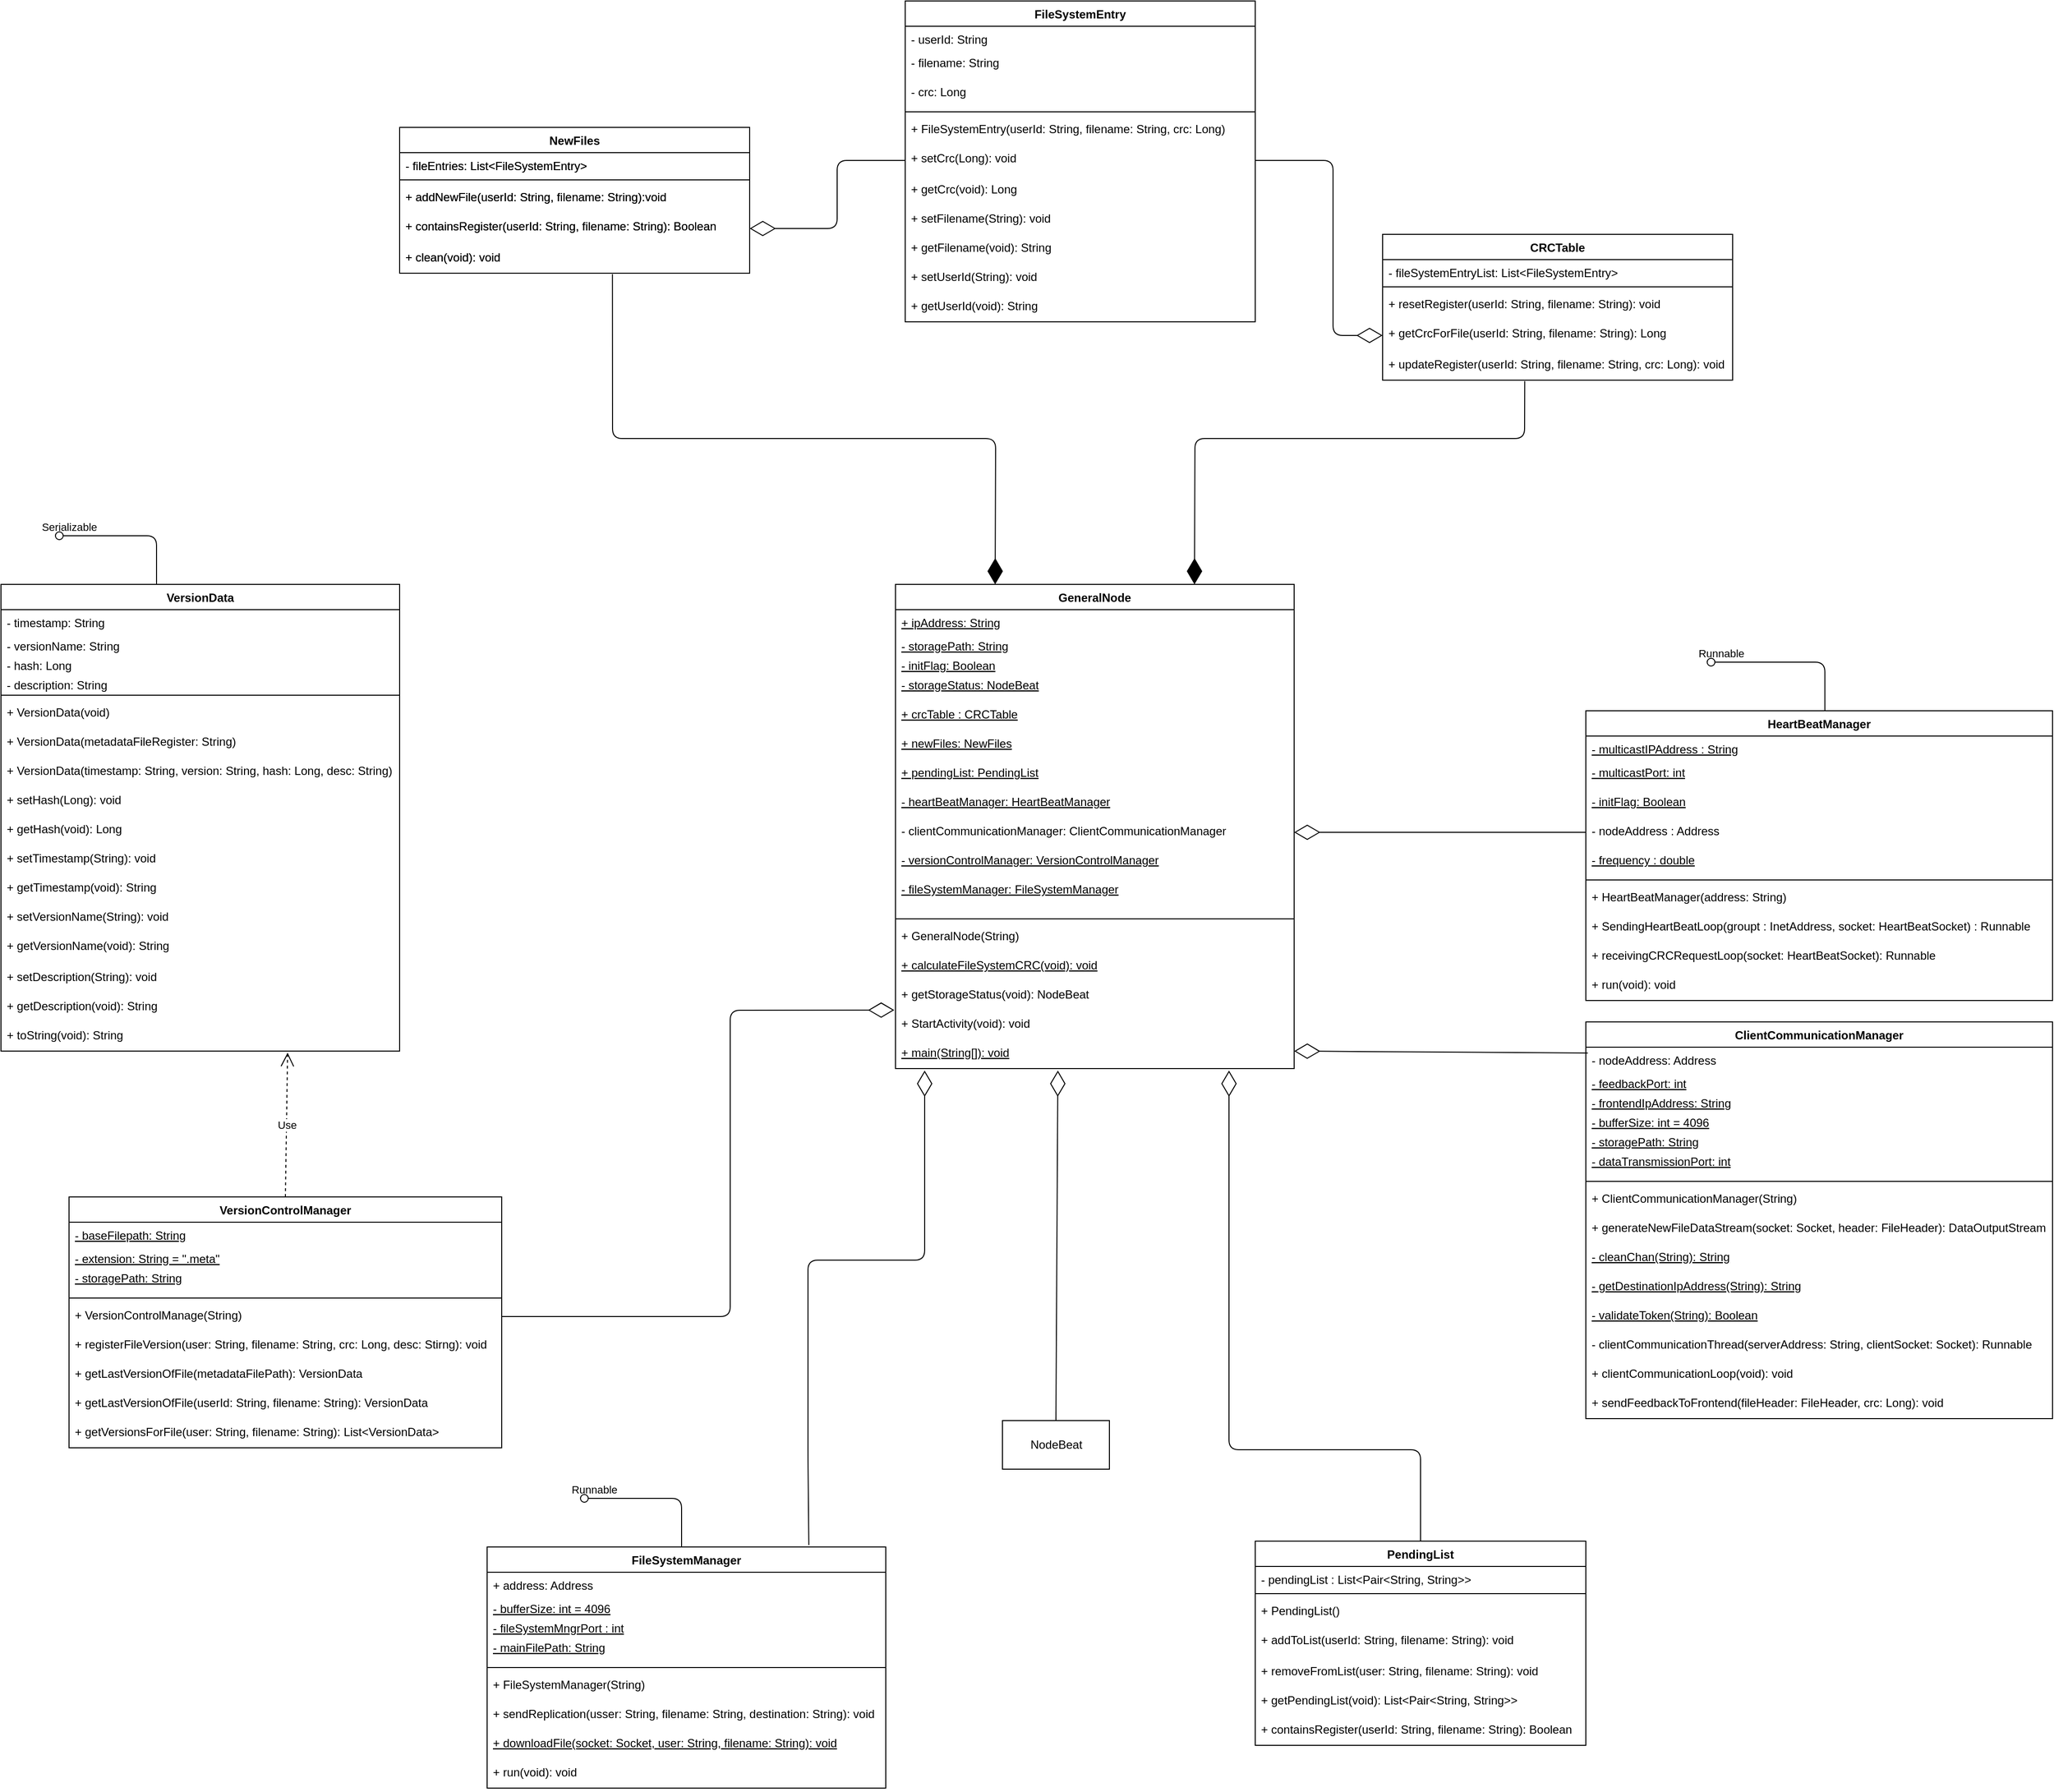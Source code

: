 <mxfile version="14.6.13" type="device"><diagram id="C5RBs43oDa-KdzZeNtuy" name="Page-1"><mxGraphModel dx="4063" dy="2377" grid="1" gridSize="10" guides="1" tooltips="1" connect="1" arrows="1" fold="1" page="1" pageScale="1" pageWidth="827" pageHeight="1169" math="0" shadow="0"><root><mxCell id="WIyWlLk6GJQsqaUBKTNV-0"/><mxCell id="WIyWlLk6GJQsqaUBKTNV-1" parent="WIyWlLk6GJQsqaUBKTNV-0"/><mxCell id="LAdZjZObFxrwDexfej0z-615" value="FileSystemEntry" style="swimlane;fontStyle=1;align=center;verticalAlign=top;childLayout=stackLayout;horizontal=1;startSize=26;horizontalStack=0;resizeParent=1;resizeParentMax=0;resizeLast=0;collapsible=1;marginBottom=0;" parent="WIyWlLk6GJQsqaUBKTNV-1" vertex="1"><mxGeometry x="1020" y="30" width="360" height="330" as="geometry"><mxRectangle x="100" y="140" width="140" height="26" as="alternateBounds"/></mxGeometry></mxCell><mxCell id="LAdZjZObFxrwDexfej0z-616" value="- userId: String" style="text;strokeColor=none;fillColor=none;align=left;verticalAlign=top;spacingLeft=4;spacingRight=4;overflow=hidden;rotatable=0;points=[[0,0.5],[1,0.5]];portConstraint=eastwest;fontStyle=0" parent="LAdZjZObFxrwDexfej0z-615" vertex="1"><mxGeometry y="26" width="360" height="24" as="geometry"/></mxCell><mxCell id="LAdZjZObFxrwDexfej0z-667" value="- filename: String" style="text;strokeColor=none;fillColor=none;align=left;verticalAlign=top;spacingLeft=4;spacingRight=4;overflow=hidden;rotatable=0;points=[[0,0.5],[1,0.5]];portConstraint=eastwest;fontStyle=0" parent="LAdZjZObFxrwDexfej0z-615" vertex="1"><mxGeometry y="50" width="360" height="30" as="geometry"/></mxCell><mxCell id="LAdZjZObFxrwDexfej0z-668" value="- crc: Long" style="text;strokeColor=none;fillColor=none;align=left;verticalAlign=top;spacingLeft=4;spacingRight=4;overflow=hidden;rotatable=0;points=[[0,0.5],[1,0.5]];portConstraint=eastwest;fontStyle=0" parent="LAdZjZObFxrwDexfej0z-615" vertex="1"><mxGeometry y="80" width="360" height="30" as="geometry"/></mxCell><mxCell id="LAdZjZObFxrwDexfej0z-619" value="" style="line;strokeWidth=1;fillColor=none;align=left;verticalAlign=middle;spacingTop=-1;spacingLeft=3;spacingRight=3;rotatable=0;labelPosition=right;points=[];portConstraint=eastwest;fontStyle=0" parent="LAdZjZObFxrwDexfej0z-615" vertex="1"><mxGeometry y="110" width="360" height="8" as="geometry"/></mxCell><mxCell id="LAdZjZObFxrwDexfej0z-620" value="+ FileSystemEntry(userId: String, filename: String, crc: Long)" style="text;strokeColor=none;fillColor=none;align=left;verticalAlign=top;spacingLeft=4;spacingRight=4;overflow=hidden;rotatable=0;points=[[0,0.5],[1,0.5]];portConstraint=eastwest;fontStyle=0" parent="LAdZjZObFxrwDexfej0z-615" vertex="1"><mxGeometry y="118" width="360" height="30" as="geometry"/></mxCell><mxCell id="LAdZjZObFxrwDexfej0z-621" value="+ setCrc(Long): void&#10;" style="text;strokeColor=none;fillColor=none;align=left;verticalAlign=top;spacingLeft=4;spacingRight=4;overflow=hidden;rotatable=0;points=[[0,0.5],[1,0.5]];portConstraint=eastwest;fontStyle=0" parent="LAdZjZObFxrwDexfej0z-615" vertex="1"><mxGeometry y="148" width="360" height="32" as="geometry"/></mxCell><mxCell id="LAdZjZObFxrwDexfej0z-622" value="+ getCrc(void): Long" style="text;strokeColor=none;fillColor=none;align=left;verticalAlign=top;spacingLeft=4;spacingRight=4;overflow=hidden;rotatable=0;points=[[0,0.5],[1,0.5]];portConstraint=eastwest;fontStyle=0" parent="LAdZjZObFxrwDexfej0z-615" vertex="1"><mxGeometry y="180" width="360" height="30" as="geometry"/></mxCell><mxCell id="LAdZjZObFxrwDexfej0z-623" value="+ setFilename(String): void" style="text;strokeColor=none;fillColor=none;align=left;verticalAlign=top;spacingLeft=4;spacingRight=4;overflow=hidden;rotatable=0;points=[[0,0.5],[1,0.5]];portConstraint=eastwest;fontStyle=0" parent="LAdZjZObFxrwDexfej0z-615" vertex="1"><mxGeometry y="210" width="360" height="30" as="geometry"/></mxCell><mxCell id="LAdZjZObFxrwDexfej0z-666" value="+ getFilename(void): String" style="text;strokeColor=none;fillColor=none;align=left;verticalAlign=top;spacingLeft=4;spacingRight=4;overflow=hidden;rotatable=0;points=[[0,0.5],[1,0.5]];portConstraint=eastwest;fontStyle=0" parent="LAdZjZObFxrwDexfej0z-615" vertex="1"><mxGeometry y="240" width="360" height="30" as="geometry"/></mxCell><mxCell id="LAdZjZObFxrwDexfej0z-669" value="+ setUserId(String): void" style="text;strokeColor=none;fillColor=none;align=left;verticalAlign=top;spacingLeft=4;spacingRight=4;overflow=hidden;rotatable=0;points=[[0,0.5],[1,0.5]];portConstraint=eastwest;fontStyle=0" parent="LAdZjZObFxrwDexfej0z-615" vertex="1"><mxGeometry y="270" width="360" height="30" as="geometry"/></mxCell><mxCell id="LAdZjZObFxrwDexfej0z-670" value="+ getUserId(void): String" style="text;strokeColor=none;fillColor=none;align=left;verticalAlign=top;spacingLeft=4;spacingRight=4;overflow=hidden;rotatable=0;points=[[0,0.5],[1,0.5]];portConstraint=eastwest;fontStyle=0" parent="LAdZjZObFxrwDexfej0z-615" vertex="1"><mxGeometry y="300" width="360" height="30" as="geometry"/></mxCell><mxCell id="LAdZjZObFxrwDexfej0z-671" value="NewFiles" style="swimlane;fontStyle=1;align=center;verticalAlign=top;childLayout=stackLayout;horizontal=1;startSize=26;horizontalStack=0;resizeParent=1;resizeParentMax=0;resizeLast=0;collapsible=1;marginBottom=0;" parent="WIyWlLk6GJQsqaUBKTNV-1" vertex="1"><mxGeometry x="500" y="160" width="360" height="150" as="geometry"><mxRectangle x="100" y="140" width="140" height="26" as="alternateBounds"/></mxGeometry></mxCell><mxCell id="LAdZjZObFxrwDexfej0z-672" value="- fileEntries: List&lt;FileSystemEntry&gt;" style="text;strokeColor=none;fillColor=none;align=left;verticalAlign=top;spacingLeft=4;spacingRight=4;overflow=hidden;rotatable=0;points=[[0,0.5],[1,0.5]];portConstraint=eastwest;fontStyle=0" parent="LAdZjZObFxrwDexfej0z-671" vertex="1"><mxGeometry y="26" width="360" height="24" as="geometry"/></mxCell><mxCell id="LAdZjZObFxrwDexfej0z-675" value="" style="line;strokeWidth=1;fillColor=none;align=left;verticalAlign=middle;spacingTop=-1;spacingLeft=3;spacingRight=3;rotatable=0;labelPosition=right;points=[];portConstraint=eastwest;fontStyle=0" parent="LAdZjZObFxrwDexfej0z-671" vertex="1"><mxGeometry y="50" width="360" height="8" as="geometry"/></mxCell><mxCell id="LAdZjZObFxrwDexfej0z-676" value="+ addNewFile(userId: String, filename: String):void" style="text;strokeColor=none;fillColor=none;align=left;verticalAlign=top;spacingLeft=4;spacingRight=4;overflow=hidden;rotatable=0;points=[[0,0.5],[1,0.5]];portConstraint=eastwest;fontStyle=0" parent="LAdZjZObFxrwDexfej0z-671" vertex="1"><mxGeometry y="58" width="360" height="30" as="geometry"/></mxCell><mxCell id="LAdZjZObFxrwDexfej0z-677" value="+ containsRegister(userId: String, filename: String): Boolean" style="text;strokeColor=none;fillColor=none;align=left;verticalAlign=top;spacingLeft=4;spacingRight=4;overflow=hidden;rotatable=0;points=[[0,0.5],[1,0.5]];portConstraint=eastwest;fontStyle=0" parent="LAdZjZObFxrwDexfej0z-671" vertex="1"><mxGeometry y="88" width="360" height="32" as="geometry"/></mxCell><mxCell id="LAdZjZObFxrwDexfej0z-678" value="+ clean(void): void" style="text;strokeColor=none;fillColor=none;align=left;verticalAlign=top;spacingLeft=4;spacingRight=4;overflow=hidden;rotatable=0;points=[[0,0.5],[1,0.5]];portConstraint=eastwest;fontStyle=0" parent="LAdZjZObFxrwDexfej0z-671" vertex="1"><mxGeometry y="120" width="360" height="30" as="geometry"/></mxCell><mxCell id="LAdZjZObFxrwDexfej0z-684" value="PendingList" style="swimlane;fontStyle=1;align=center;verticalAlign=top;childLayout=stackLayout;horizontal=1;startSize=26;horizontalStack=0;resizeParent=1;resizeParentMax=0;resizeLast=0;collapsible=1;marginBottom=0;" parent="WIyWlLk6GJQsqaUBKTNV-1" vertex="1"><mxGeometry x="1380" y="1614" width="340" height="210" as="geometry"><mxRectangle x="100" y="140" width="140" height="26" as="alternateBounds"/></mxGeometry></mxCell><mxCell id="LAdZjZObFxrwDexfej0z-685" value="- pendingList : List&lt;Pair&lt;String, String&gt;&gt;" style="text;strokeColor=none;fillColor=none;align=left;verticalAlign=top;spacingLeft=4;spacingRight=4;overflow=hidden;rotatable=0;points=[[0,0.5],[1,0.5]];portConstraint=eastwest;fontStyle=0" parent="LAdZjZObFxrwDexfej0z-684" vertex="1"><mxGeometry y="26" width="340" height="24" as="geometry"/></mxCell><mxCell id="LAdZjZObFxrwDexfej0z-686" value="" style="line;strokeWidth=1;fillColor=none;align=left;verticalAlign=middle;spacingTop=-1;spacingLeft=3;spacingRight=3;rotatable=0;labelPosition=right;points=[];portConstraint=eastwest;fontStyle=0" parent="LAdZjZObFxrwDexfej0z-684" vertex="1"><mxGeometry y="50" width="340" height="8" as="geometry"/></mxCell><mxCell id="LAdZjZObFxrwDexfej0z-687" value="+ PendingList()" style="text;strokeColor=none;fillColor=none;align=left;verticalAlign=top;spacingLeft=4;spacingRight=4;overflow=hidden;rotatable=0;points=[[0,0.5],[1,0.5]];portConstraint=eastwest;fontStyle=0" parent="LAdZjZObFxrwDexfej0z-684" vertex="1"><mxGeometry y="58" width="340" height="30" as="geometry"/></mxCell><mxCell id="LAdZjZObFxrwDexfej0z-688" value="+ addToList(userId: String, filename: String): void" style="text;strokeColor=none;fillColor=none;align=left;verticalAlign=top;spacingLeft=4;spacingRight=4;overflow=hidden;rotatable=0;points=[[0,0.5],[1,0.5]];portConstraint=eastwest;fontStyle=0" parent="LAdZjZObFxrwDexfej0z-684" vertex="1"><mxGeometry y="88" width="340" height="32" as="geometry"/></mxCell><mxCell id="LAdZjZObFxrwDexfej0z-689" value="+ removeFromList(user: String, filename: String): void" style="text;strokeColor=none;fillColor=none;align=left;verticalAlign=top;spacingLeft=4;spacingRight=4;overflow=hidden;rotatable=0;points=[[0,0.5],[1,0.5]];portConstraint=eastwest;fontStyle=0" parent="LAdZjZObFxrwDexfej0z-684" vertex="1"><mxGeometry y="120" width="340" height="30" as="geometry"/></mxCell><mxCell id="LAdZjZObFxrwDexfej0z-690" value="+ getPendingList(void): List&lt;Pair&lt;String, String&gt;&gt;" style="text;strokeColor=none;fillColor=none;align=left;verticalAlign=top;spacingLeft=4;spacingRight=4;overflow=hidden;rotatable=0;points=[[0,0.5],[1,0.5]];portConstraint=eastwest;fontStyle=0" parent="LAdZjZObFxrwDexfej0z-684" vertex="1"><mxGeometry y="150" width="340" height="30" as="geometry"/></mxCell><mxCell id="LAdZjZObFxrwDexfej0z-691" value="+ containsRegister(userId: String, filename: String): Boolean" style="text;strokeColor=none;fillColor=none;align=left;verticalAlign=top;spacingLeft=4;spacingRight=4;overflow=hidden;rotatable=0;points=[[0,0.5],[1,0.5]];portConstraint=eastwest;fontStyle=0" parent="LAdZjZObFxrwDexfej0z-684" vertex="1"><mxGeometry y="180" width="340" height="30" as="geometry"/></mxCell><mxCell id="LAdZjZObFxrwDexfej0z-721" value="VersionData" style="swimlane;fontStyle=1;align=center;verticalAlign=top;childLayout=stackLayout;horizontal=1;startSize=26;horizontalStack=0;resizeParent=1;resizeParentMax=0;resizeLast=0;collapsible=1;marginBottom=0;" parent="WIyWlLk6GJQsqaUBKTNV-1" vertex="1"><mxGeometry x="90" y="630" width="410" height="480" as="geometry"><mxRectangle x="100" y="140" width="140" height="26" as="alternateBounds"/></mxGeometry></mxCell><mxCell id="LAdZjZObFxrwDexfej0z-722" value="- timestamp: String" style="text;strokeColor=none;fillColor=none;align=left;verticalAlign=top;spacingLeft=4;spacingRight=4;overflow=hidden;rotatable=0;points=[[0,0.5],[1,0.5]];portConstraint=eastwest;" parent="LAdZjZObFxrwDexfej0z-721" vertex="1"><mxGeometry y="26" width="410" height="24" as="geometry"/></mxCell><mxCell id="LAdZjZObFxrwDexfej0z-723" value="- versionName: String" style="text;strokeColor=none;fillColor=none;align=left;verticalAlign=top;spacingLeft=4;spacingRight=4;overflow=hidden;rotatable=0;points=[[0,0.5],[1,0.5]];portConstraint=eastwest;" parent="LAdZjZObFxrwDexfej0z-721" vertex="1"><mxGeometry y="50" width="410" height="20" as="geometry"/></mxCell><mxCell id="LAdZjZObFxrwDexfej0z-724" value="- hash: Long" style="text;strokeColor=none;fillColor=none;align=left;verticalAlign=top;spacingLeft=4;spacingRight=4;overflow=hidden;rotatable=0;points=[[0,0.5],[1,0.5]];portConstraint=eastwest;" parent="LAdZjZObFxrwDexfej0z-721" vertex="1"><mxGeometry y="70" width="410" height="20" as="geometry"/></mxCell><mxCell id="LAdZjZObFxrwDexfej0z-725" value="- description: String" style="text;strokeColor=none;fillColor=none;align=left;verticalAlign=top;spacingLeft=4;spacingRight=4;overflow=hidden;rotatable=0;points=[[0,0.5],[1,0.5]];portConstraint=eastwest;" parent="LAdZjZObFxrwDexfej0z-721" vertex="1"><mxGeometry y="90" width="410" height="20" as="geometry"/></mxCell><mxCell id="LAdZjZObFxrwDexfej0z-728" value="" style="line;strokeWidth=1;fillColor=none;align=left;verticalAlign=middle;spacingTop=-1;spacingLeft=3;spacingRight=3;rotatable=0;labelPosition=right;points=[];portConstraint=eastwest;" parent="LAdZjZObFxrwDexfej0z-721" vertex="1"><mxGeometry y="110" width="410" height="8" as="geometry"/></mxCell><mxCell id="LAdZjZObFxrwDexfej0z-729" value="+ VersionData(void)" style="text;strokeColor=none;fillColor=none;align=left;verticalAlign=top;spacingLeft=4;spacingRight=4;overflow=hidden;rotatable=0;points=[[0,0.5],[1,0.5]];portConstraint=eastwest;" parent="LAdZjZObFxrwDexfej0z-721" vertex="1"><mxGeometry y="118" width="410" height="30" as="geometry"/></mxCell><mxCell id="LAdZjZObFxrwDexfej0z-730" value="+ VersionData(metadataFileRegister: String)" style="text;strokeColor=none;fillColor=none;align=left;verticalAlign=top;spacingLeft=4;spacingRight=4;overflow=hidden;rotatable=0;points=[[0,0.5],[1,0.5]];portConstraint=eastwest;" parent="LAdZjZObFxrwDexfej0z-721" vertex="1"><mxGeometry y="148" width="410" height="30" as="geometry"/></mxCell><mxCell id="LAdZjZObFxrwDexfej0z-731" value="+ VersionData(timestamp: String, version: String, hash: Long, desc: String)" style="text;strokeColor=none;fillColor=none;align=left;verticalAlign=top;spacingLeft=4;spacingRight=4;overflow=hidden;rotatable=0;points=[[0,0.5],[1,0.5]];portConstraint=eastwest;" parent="LAdZjZObFxrwDexfej0z-721" vertex="1"><mxGeometry y="178" width="410" height="30" as="geometry"/></mxCell><mxCell id="LAdZjZObFxrwDexfej0z-732" value="+ setHash(Long): void" style="text;strokeColor=none;fillColor=none;align=left;verticalAlign=top;spacingLeft=4;spacingRight=4;overflow=hidden;rotatable=0;points=[[0,0.5],[1,0.5]];portConstraint=eastwest;" parent="LAdZjZObFxrwDexfej0z-721" vertex="1"><mxGeometry y="208" width="410" height="30" as="geometry"/></mxCell><mxCell id="LAdZjZObFxrwDexfej0z-733" value="+ getHash(void): Long" style="text;strokeColor=none;fillColor=none;align=left;verticalAlign=top;spacingLeft=4;spacingRight=4;overflow=hidden;rotatable=0;points=[[0,0.5],[1,0.5]];portConstraint=eastwest;" parent="LAdZjZObFxrwDexfej0z-721" vertex="1"><mxGeometry y="238" width="410" height="30" as="geometry"/></mxCell><mxCell id="LAdZjZObFxrwDexfej0z-734" value="+ setTimestamp(String): void" style="text;strokeColor=none;fillColor=none;align=left;verticalAlign=top;spacingLeft=4;spacingRight=4;overflow=hidden;rotatable=0;points=[[0,0.5],[1,0.5]];portConstraint=eastwest;" parent="LAdZjZObFxrwDexfej0z-721" vertex="1"><mxGeometry y="268" width="410" height="30" as="geometry"/></mxCell><mxCell id="LAdZjZObFxrwDexfej0z-735" value="+ getTimestamp(void): String" style="text;strokeColor=none;fillColor=none;align=left;verticalAlign=top;spacingLeft=4;spacingRight=4;overflow=hidden;rotatable=0;points=[[0,0.5],[1,0.5]];portConstraint=eastwest;" parent="LAdZjZObFxrwDexfej0z-721" vertex="1"><mxGeometry y="298" width="410" height="30" as="geometry"/></mxCell><mxCell id="LAdZjZObFxrwDexfej0z-736" value="+ setVersionName(String): void" style="text;strokeColor=none;fillColor=none;align=left;verticalAlign=top;spacingLeft=4;spacingRight=4;overflow=hidden;rotatable=0;points=[[0,0.5],[1,0.5]];portConstraint=eastwest;" parent="LAdZjZObFxrwDexfej0z-721" vertex="1"><mxGeometry y="328" width="410" height="30" as="geometry"/></mxCell><mxCell id="LAdZjZObFxrwDexfej0z-737" value="+ getVersionName(void): String" style="text;strokeColor=none;fillColor=none;align=left;verticalAlign=top;spacingLeft=4;spacingRight=4;overflow=hidden;rotatable=0;points=[[0,0.5],[1,0.5]];portConstraint=eastwest;" parent="LAdZjZObFxrwDexfej0z-721" vertex="1"><mxGeometry y="358" width="410" height="32" as="geometry"/></mxCell><mxCell id="LAdZjZObFxrwDexfej0z-740" value="+ setDescription(String): void" style="text;strokeColor=none;fillColor=none;align=left;verticalAlign=top;spacingLeft=4;spacingRight=4;overflow=hidden;rotatable=0;points=[[0,0.5],[1,0.5]];portConstraint=eastwest;" parent="LAdZjZObFxrwDexfej0z-721" vertex="1"><mxGeometry y="390" width="410" height="30" as="geometry"/></mxCell><mxCell id="LAdZjZObFxrwDexfej0z-741" value="+ getDescription(void): String" style="text;strokeColor=none;fillColor=none;align=left;verticalAlign=top;spacingLeft=4;spacingRight=4;overflow=hidden;rotatable=0;points=[[0,0.5],[1,0.5]];portConstraint=eastwest;" parent="LAdZjZObFxrwDexfej0z-721" vertex="1"><mxGeometry y="420" width="410" height="30" as="geometry"/></mxCell><mxCell id="LAdZjZObFxrwDexfej0z-746" value="+ toString(void): String" style="text;strokeColor=none;fillColor=none;align=left;verticalAlign=top;spacingLeft=4;spacingRight=4;overflow=hidden;rotatable=0;points=[[0,0.5],[1,0.5]];portConstraint=eastwest;" parent="LAdZjZObFxrwDexfej0z-721" vertex="1"><mxGeometry y="450" width="410" height="30" as="geometry"/></mxCell><mxCell id="LAdZjZObFxrwDexfej0z-777" value="Serializable" style="html=1;verticalAlign=bottom;labelBackgroundColor=none;startArrow=oval;startFill=0;startSize=8;endArrow=none;entryX=0.5;entryY=0;entryDx=0;entryDy=0;" parent="WIyWlLk6GJQsqaUBKTNV-1" edge="1"><mxGeometry x="-1" y="-10" relative="1" as="geometry"><mxPoint x="150" y="580" as="sourcePoint"/><mxPoint x="250" y="630" as="targetPoint"/><mxPoint x="10" y="-10" as="offset"/><Array as="points"><mxPoint x="250" y="580"/></Array></mxGeometry></mxCell><mxCell id="LAdZjZObFxrwDexfej0z-778" value="" style="endArrow=diamondThin;endFill=0;endSize=24;html=1;entryX=1;entryY=0.5;entryDx=0;entryDy=0;exitX=0;exitY=0.5;exitDx=0;exitDy=0;" parent="WIyWlLk6GJQsqaUBKTNV-1" source="LAdZjZObFxrwDexfej0z-621" target="LAdZjZObFxrwDexfej0z-677" edge="1"><mxGeometry width="160" relative="1" as="geometry"><mxPoint x="900" y="310" as="sourcePoint"/><mxPoint x="1140" y="60" as="targetPoint"/><Array as="points"><mxPoint x="950" y="194"/><mxPoint x="950" y="264"/></Array></mxGeometry></mxCell><mxCell id="LAdZjZObFxrwDexfej0z-779" value="NewFiles" style="swimlane;fontStyle=1;align=center;verticalAlign=top;childLayout=stackLayout;horizontal=1;startSize=26;horizontalStack=0;resizeParent=1;resizeParentMax=0;resizeLast=0;collapsible=1;marginBottom=0;" parent="WIyWlLk6GJQsqaUBKTNV-1" vertex="1"><mxGeometry x="500" y="160" width="360" height="150" as="geometry"><mxRectangle x="100" y="140" width="140" height="26" as="alternateBounds"/></mxGeometry></mxCell><mxCell id="LAdZjZObFxrwDexfej0z-780" value="- fileEntries: List&lt;FileSystemEntry&gt;" style="text;strokeColor=none;fillColor=none;align=left;verticalAlign=top;spacingLeft=4;spacingRight=4;overflow=hidden;rotatable=0;points=[[0,0.5],[1,0.5]];portConstraint=eastwest;fontStyle=0" parent="LAdZjZObFxrwDexfej0z-779" vertex="1"><mxGeometry y="26" width="360" height="24" as="geometry"/></mxCell><mxCell id="LAdZjZObFxrwDexfej0z-781" value="" style="line;strokeWidth=1;fillColor=none;align=left;verticalAlign=middle;spacingTop=-1;spacingLeft=3;spacingRight=3;rotatable=0;labelPosition=right;points=[];portConstraint=eastwest;fontStyle=0" parent="LAdZjZObFxrwDexfej0z-779" vertex="1"><mxGeometry y="50" width="360" height="8" as="geometry"/></mxCell><mxCell id="LAdZjZObFxrwDexfej0z-782" value="+ addNewFile(userId: String, filename: String):void" style="text;strokeColor=none;fillColor=none;align=left;verticalAlign=top;spacingLeft=4;spacingRight=4;overflow=hidden;rotatable=0;points=[[0,0.5],[1,0.5]];portConstraint=eastwest;fontStyle=0" parent="LAdZjZObFxrwDexfej0z-779" vertex="1"><mxGeometry y="58" width="360" height="30" as="geometry"/></mxCell><mxCell id="LAdZjZObFxrwDexfej0z-783" value="+ containsRegister(userId: String, filename: String): Boolean" style="text;strokeColor=none;fillColor=none;align=left;verticalAlign=top;spacingLeft=4;spacingRight=4;overflow=hidden;rotatable=0;points=[[0,0.5],[1,0.5]];portConstraint=eastwest;fontStyle=0" parent="LAdZjZObFxrwDexfej0z-779" vertex="1"><mxGeometry y="88" width="360" height="32" as="geometry"/></mxCell><mxCell id="LAdZjZObFxrwDexfej0z-784" value="+ clean(void): void" style="text;strokeColor=none;fillColor=none;align=left;verticalAlign=top;spacingLeft=4;spacingRight=4;overflow=hidden;rotatable=0;points=[[0,0.5],[1,0.5]];portConstraint=eastwest;fontStyle=0" parent="LAdZjZObFxrwDexfej0z-779" vertex="1"><mxGeometry y="120" width="360" height="30" as="geometry"/></mxCell><mxCell id="LAdZjZObFxrwDexfej0z-785" value="CRCTable" style="swimlane;fontStyle=1;align=center;verticalAlign=top;childLayout=stackLayout;horizontal=1;startSize=26;horizontalStack=0;resizeParent=1;resizeParentMax=0;resizeLast=0;collapsible=1;marginBottom=0;" parent="WIyWlLk6GJQsqaUBKTNV-1" vertex="1"><mxGeometry x="1511" y="270" width="360" height="150" as="geometry"><mxRectangle x="100" y="140" width="140" height="26" as="alternateBounds"/></mxGeometry></mxCell><mxCell id="LAdZjZObFxrwDexfej0z-786" value="- fileSystemEntryList: List&lt;FileSystemEntry&gt;" style="text;strokeColor=none;fillColor=none;align=left;verticalAlign=top;spacingLeft=4;spacingRight=4;overflow=hidden;rotatable=0;points=[[0,0.5],[1,0.5]];portConstraint=eastwest;fontStyle=0" parent="LAdZjZObFxrwDexfej0z-785" vertex="1"><mxGeometry y="26" width="360" height="24" as="geometry"/></mxCell><mxCell id="LAdZjZObFxrwDexfej0z-787" value="" style="line;strokeWidth=1;fillColor=none;align=left;verticalAlign=middle;spacingTop=-1;spacingLeft=3;spacingRight=3;rotatable=0;labelPosition=right;points=[];portConstraint=eastwest;fontStyle=0" parent="LAdZjZObFxrwDexfej0z-785" vertex="1"><mxGeometry y="50" width="360" height="8" as="geometry"/></mxCell><mxCell id="LAdZjZObFxrwDexfej0z-788" value="+ resetRegister(userId: String, filename: String): void" style="text;strokeColor=none;fillColor=none;align=left;verticalAlign=top;spacingLeft=4;spacingRight=4;overflow=hidden;rotatable=0;points=[[0,0.5],[1,0.5]];portConstraint=eastwest;fontStyle=0" parent="LAdZjZObFxrwDexfej0z-785" vertex="1"><mxGeometry y="58" width="360" height="30" as="geometry"/></mxCell><mxCell id="LAdZjZObFxrwDexfej0z-789" value="+ getCrcForFile(userId: String, filename: String): Long" style="text;strokeColor=none;fillColor=none;align=left;verticalAlign=top;spacingLeft=4;spacingRight=4;overflow=hidden;rotatable=0;points=[[0,0.5],[1,0.5]];portConstraint=eastwest;fontStyle=0" parent="LAdZjZObFxrwDexfej0z-785" vertex="1"><mxGeometry y="88" width="360" height="32" as="geometry"/></mxCell><mxCell id="LAdZjZObFxrwDexfej0z-790" value="+ updateRegister(userId: String, filename: String, crc: Long): void" style="text;strokeColor=none;fillColor=none;align=left;verticalAlign=top;spacingLeft=4;spacingRight=4;overflow=hidden;rotatable=0;points=[[0,0.5],[1,0.5]];portConstraint=eastwest;fontStyle=0" parent="LAdZjZObFxrwDexfej0z-785" vertex="1"><mxGeometry y="120" width="360" height="30" as="geometry"/></mxCell><mxCell id="LAdZjZObFxrwDexfej0z-792" value="" style="endArrow=diamondThin;endFill=0;endSize=24;html=1;entryX=0;entryY=0.5;entryDx=0;entryDy=0;exitX=1;exitY=0.5;exitDx=0;exitDy=0;" parent="WIyWlLk6GJQsqaUBKTNV-1" source="LAdZjZObFxrwDexfej0z-621" target="LAdZjZObFxrwDexfej0z-789" edge="1"><mxGeometry width="160" relative="1" as="geometry"><mxPoint x="1320" y="370" as="sourcePoint"/><mxPoint x="1480" y="370" as="targetPoint"/><Array as="points"><mxPoint x="1460" y="194"/><mxPoint x="1460" y="374"/></Array></mxGeometry></mxCell><mxCell id="LAdZjZObFxrwDexfej0z-794" value="GeneralNode" style="swimlane;fontStyle=1;align=center;verticalAlign=top;childLayout=stackLayout;horizontal=1;startSize=26;horizontalStack=0;resizeParent=1;resizeParentMax=0;resizeLast=0;collapsible=1;marginBottom=0;" parent="WIyWlLk6GJQsqaUBKTNV-1" vertex="1"><mxGeometry x="1010" y="630" width="410" height="498" as="geometry"><mxRectangle x="100" y="140" width="140" height="26" as="alternateBounds"/></mxGeometry></mxCell><mxCell id="LAdZjZObFxrwDexfej0z-795" value="+ ipAddress: String" style="text;strokeColor=none;fillColor=none;align=left;verticalAlign=top;spacingLeft=4;spacingRight=4;overflow=hidden;rotatable=0;points=[[0,0.5],[1,0.5]];portConstraint=eastwest;fontStyle=4" parent="LAdZjZObFxrwDexfej0z-794" vertex="1"><mxGeometry y="26" width="410" height="24" as="geometry"/></mxCell><mxCell id="LAdZjZObFxrwDexfej0z-796" value="- storagePath: String" style="text;strokeColor=none;fillColor=none;align=left;verticalAlign=top;spacingLeft=4;spacingRight=4;overflow=hidden;rotatable=0;points=[[0,0.5],[1,0.5]];portConstraint=eastwest;fontStyle=4" parent="LAdZjZObFxrwDexfej0z-794" vertex="1"><mxGeometry y="50" width="410" height="20" as="geometry"/></mxCell><mxCell id="LAdZjZObFxrwDexfej0z-797" value="- initFlag: Boolean" style="text;strokeColor=none;fillColor=none;align=left;verticalAlign=top;spacingLeft=4;spacingRight=4;overflow=hidden;rotatable=0;points=[[0,0.5],[1,0.5]];portConstraint=eastwest;fontStyle=4" parent="LAdZjZObFxrwDexfej0z-794" vertex="1"><mxGeometry y="70" width="410" height="20" as="geometry"/></mxCell><mxCell id="LAdZjZObFxrwDexfej0z-798" value="- storageStatus: NodeBeat" style="text;strokeColor=none;fillColor=none;align=left;verticalAlign=top;spacingLeft=4;spacingRight=4;overflow=hidden;rotatable=0;points=[[0,0.5],[1,0.5]];portConstraint=eastwest;fontStyle=4" parent="LAdZjZObFxrwDexfej0z-794" vertex="1"><mxGeometry y="90" width="410" height="30" as="geometry"/></mxCell><mxCell id="LAdZjZObFxrwDexfej0z-815" value="+ crcTable : CRCTable" style="text;strokeColor=none;fillColor=none;align=left;verticalAlign=top;spacingLeft=4;spacingRight=4;overflow=hidden;rotatable=0;points=[[0,0.5],[1,0.5]];portConstraint=eastwest;fontStyle=4" parent="LAdZjZObFxrwDexfej0z-794" vertex="1"><mxGeometry y="120" width="410" height="30" as="geometry"/></mxCell><mxCell id="LAdZjZObFxrwDexfej0z-816" value="+ newFiles: NewFiles" style="text;strokeColor=none;fillColor=none;align=left;verticalAlign=top;spacingLeft=4;spacingRight=4;overflow=hidden;rotatable=0;points=[[0,0.5],[1,0.5]];portConstraint=eastwest;fontStyle=4" parent="LAdZjZObFxrwDexfej0z-794" vertex="1"><mxGeometry y="150" width="410" height="30" as="geometry"/></mxCell><mxCell id="LAdZjZObFxrwDexfej0z-837" value="+ pendingList: PendingList" style="text;strokeColor=none;fillColor=none;align=left;verticalAlign=top;spacingLeft=4;spacingRight=4;overflow=hidden;rotatable=0;points=[[0,0.5],[1,0.5]];portConstraint=eastwest;fontStyle=4" parent="LAdZjZObFxrwDexfej0z-794" vertex="1"><mxGeometry y="180" width="410" height="30" as="geometry"/></mxCell><mxCell id="LAdZjZObFxrwDexfej0z-838" value="- heartBeatManager: HeartBeatManager" style="text;strokeColor=none;fillColor=none;align=left;verticalAlign=top;spacingLeft=4;spacingRight=4;overflow=hidden;rotatable=0;points=[[0,0.5],[1,0.5]];portConstraint=eastwest;fontStyle=4" parent="LAdZjZObFxrwDexfej0z-794" vertex="1"><mxGeometry y="210" width="410" height="30" as="geometry"/></mxCell><mxCell id="LAdZjZObFxrwDexfej0z-839" value="- clientCommunicationManager: ClientCommunicationManager" style="text;strokeColor=none;fillColor=none;align=left;verticalAlign=top;spacingLeft=4;spacingRight=4;overflow=hidden;rotatable=0;points=[[0,0.5],[1,0.5]];portConstraint=eastwest;fontStyle=0" parent="LAdZjZObFxrwDexfej0z-794" vertex="1"><mxGeometry y="240" width="410" height="30" as="geometry"/></mxCell><mxCell id="HnUjPXPIOnZDo1E7rmYm-190" value="- versionControlManager: VersionControlManager" style="text;strokeColor=none;fillColor=none;align=left;verticalAlign=top;spacingLeft=4;spacingRight=4;overflow=hidden;rotatable=0;points=[[0,0.5],[1,0.5]];portConstraint=eastwest;fontStyle=4" parent="LAdZjZObFxrwDexfej0z-794" vertex="1"><mxGeometry y="270" width="410" height="30" as="geometry"/></mxCell><mxCell id="HnUjPXPIOnZDo1E7rmYm-191" value="- fileSystemManager: FileSystemManager" style="text;strokeColor=none;fillColor=none;align=left;verticalAlign=top;spacingLeft=4;spacingRight=4;overflow=hidden;rotatable=0;points=[[0,0.5],[1,0.5]];portConstraint=eastwest;fontStyle=4" parent="LAdZjZObFxrwDexfej0z-794" vertex="1"><mxGeometry y="300" width="410" height="40" as="geometry"/></mxCell><mxCell id="LAdZjZObFxrwDexfej0z-799" value="" style="line;strokeWidth=1;fillColor=none;align=left;verticalAlign=middle;spacingTop=-1;spacingLeft=3;spacingRight=3;rotatable=0;labelPosition=right;points=[];portConstraint=eastwest;" parent="LAdZjZObFxrwDexfej0z-794" vertex="1"><mxGeometry y="340" width="410" height="8" as="geometry"/></mxCell><mxCell id="LAdZjZObFxrwDexfej0z-800" value="+ GeneralNode(String)" style="text;strokeColor=none;fillColor=none;align=left;verticalAlign=top;spacingLeft=4;spacingRight=4;overflow=hidden;rotatable=0;points=[[0,0.5],[1,0.5]];portConstraint=eastwest;" parent="LAdZjZObFxrwDexfej0z-794" vertex="1"><mxGeometry y="348" width="410" height="30" as="geometry"/></mxCell><mxCell id="LAdZjZObFxrwDexfej0z-801" value="+ calculateFileSystemCRC(void): void" style="text;strokeColor=none;fillColor=none;align=left;verticalAlign=top;spacingLeft=4;spacingRight=4;overflow=hidden;rotatable=0;points=[[0,0.5],[1,0.5]];portConstraint=eastwest;fontStyle=4" parent="LAdZjZObFxrwDexfej0z-794" vertex="1"><mxGeometry y="378" width="410" height="30" as="geometry"/></mxCell><mxCell id="LAdZjZObFxrwDexfej0z-802" value="+ getStorageStatus(void): NodeBeat" style="text;strokeColor=none;fillColor=none;align=left;verticalAlign=top;spacingLeft=4;spacingRight=4;overflow=hidden;rotatable=0;points=[[0,0.5],[1,0.5]];portConstraint=eastwest;" parent="LAdZjZObFxrwDexfej0z-794" vertex="1"><mxGeometry y="408" width="410" height="30" as="geometry"/></mxCell><mxCell id="LAdZjZObFxrwDexfej0z-803" value="+ StartActivity(void): void" style="text;strokeColor=none;fillColor=none;align=left;verticalAlign=top;spacingLeft=4;spacingRight=4;overflow=hidden;rotatable=0;points=[[0,0.5],[1,0.5]];portConstraint=eastwest;" parent="LAdZjZObFxrwDexfej0z-794" vertex="1"><mxGeometry y="438" width="410" height="30" as="geometry"/></mxCell><mxCell id="LAdZjZObFxrwDexfej0z-804" value="+ main(String[]): void" style="text;strokeColor=none;fillColor=none;align=left;verticalAlign=top;spacingLeft=4;spacingRight=4;overflow=hidden;rotatable=0;points=[[0,0.5],[1,0.5]];portConstraint=eastwest;fontStyle=4" parent="LAdZjZObFxrwDexfej0z-794" vertex="1"><mxGeometry y="468" width="410" height="30" as="geometry"/></mxCell><mxCell id="LAdZjZObFxrwDexfej0z-812" value="NodeBeat" style="html=1;" parent="WIyWlLk6GJQsqaUBKTNV-1" vertex="1"><mxGeometry x="1120" y="1490" width="110" height="50" as="geometry"/></mxCell><mxCell id="HnUjPXPIOnZDo1E7rmYm-2" value="" style="endArrow=diamondThin;endFill=0;endSize=24;html=1;exitX=0.5;exitY=0;exitDx=0;exitDy=0;" parent="WIyWlLk6GJQsqaUBKTNV-1" source="LAdZjZObFxrwDexfej0z-684" edge="1"><mxGeometry width="160" relative="1" as="geometry"><mxPoint x="790" y="1580" as="sourcePoint"/><mxPoint x="1353" y="1130" as="targetPoint"/><Array as="points"><mxPoint x="1550" y="1520"/><mxPoint x="1353" y="1520"/></Array></mxGeometry></mxCell><mxCell id="HnUjPXPIOnZDo1E7rmYm-50" value="" style="group" parent="WIyWlLk6GJQsqaUBKTNV-1" vertex="1" connectable="0"><mxGeometry x="1720" y="710" width="480.0" height="770" as="geometry"/></mxCell><mxCell id="HnUjPXPIOnZDo1E7rmYm-180" value="" style="group" parent="HnUjPXPIOnZDo1E7rmYm-50" vertex="1" connectable="0"><mxGeometry width="480.0" height="348" as="geometry"/></mxCell><mxCell id="HnUjPXPIOnZDo1E7rmYm-26" value="HeartBeatManager" style="swimlane;fontStyle=1;align=center;verticalAlign=top;childLayout=stackLayout;horizontal=1;startSize=26;horizontalStack=0;resizeParent=1;resizeParentMax=0;resizeLast=0;collapsible=1;marginBottom=0;" parent="HnUjPXPIOnZDo1E7rmYm-180" vertex="1"><mxGeometry y="50" width="480.0" height="298" as="geometry"><mxRectangle x="100" y="140" width="140" height="26" as="alternateBounds"/></mxGeometry></mxCell><mxCell id="HnUjPXPIOnZDo1E7rmYm-27" value="- multicastIPAddress : String" style="text;strokeColor=none;fillColor=none;align=left;verticalAlign=top;spacingLeft=4;spacingRight=4;overflow=hidden;rotatable=0;points=[[0,0.5],[1,0.5]];portConstraint=eastwest;fontStyle=4" parent="HnUjPXPIOnZDo1E7rmYm-26" vertex="1"><mxGeometry y="26" width="480.0" height="24" as="geometry"/></mxCell><mxCell id="HnUjPXPIOnZDo1E7rmYm-28" value="- multicastPort: int" style="text;strokeColor=none;fillColor=none;align=left;verticalAlign=top;spacingLeft=4;spacingRight=4;overflow=hidden;rotatable=0;points=[[0,0.5],[1,0.5]];portConstraint=eastwest;fontStyle=4" parent="HnUjPXPIOnZDo1E7rmYm-26" vertex="1"><mxGeometry y="50" width="480.0" height="30" as="geometry"/></mxCell><mxCell id="HnUjPXPIOnZDo1E7rmYm-29" value="- initFlag: Boolean" style="text;strokeColor=none;fillColor=none;align=left;verticalAlign=top;spacingLeft=4;spacingRight=4;overflow=hidden;rotatable=0;points=[[0,0.5],[1,0.5]];portConstraint=eastwest;fontStyle=4" parent="HnUjPXPIOnZDo1E7rmYm-26" vertex="1"><mxGeometry y="80" width="480.0" height="30" as="geometry"/></mxCell><mxCell id="HnUjPXPIOnZDo1E7rmYm-30" value="- nodeAddress : Address" style="text;strokeColor=none;fillColor=none;align=left;verticalAlign=top;spacingLeft=4;spacingRight=4;overflow=hidden;rotatable=0;points=[[0,0.5],[1,0.5]];portConstraint=eastwest;fontStyle=0" parent="HnUjPXPIOnZDo1E7rmYm-26" vertex="1"><mxGeometry y="110" width="480.0" height="30" as="geometry"/></mxCell><mxCell id="HnUjPXPIOnZDo1E7rmYm-31" value="- frequency : double" style="text;strokeColor=none;fillColor=none;align=left;verticalAlign=top;spacingLeft=4;spacingRight=4;overflow=hidden;rotatable=0;points=[[0,0.5],[1,0.5]];portConstraint=eastwest;fontStyle=4" parent="HnUjPXPIOnZDo1E7rmYm-26" vertex="1"><mxGeometry y="140" width="480.0" height="30" as="geometry"/></mxCell><mxCell id="HnUjPXPIOnZDo1E7rmYm-36" value="" style="line;strokeWidth=1;fillColor=none;align=left;verticalAlign=middle;spacingTop=-1;spacingLeft=3;spacingRight=3;rotatable=0;labelPosition=right;points=[];portConstraint=eastwest;" parent="HnUjPXPIOnZDo1E7rmYm-26" vertex="1"><mxGeometry y="170" width="480.0" height="8" as="geometry"/></mxCell><mxCell id="HnUjPXPIOnZDo1E7rmYm-37" value="+ HeartBeatManager(address: String)" style="text;strokeColor=none;fillColor=none;align=left;verticalAlign=top;spacingLeft=4;spacingRight=4;overflow=hidden;rotatable=0;points=[[0,0.5],[1,0.5]];portConstraint=eastwest;" parent="HnUjPXPIOnZDo1E7rmYm-26" vertex="1"><mxGeometry y="178" width="480.0" height="30" as="geometry"/></mxCell><mxCell id="HnUjPXPIOnZDo1E7rmYm-38" value="+ SendingHeartBeatLoop(groupt : InetAddress, socket: HeartBeatSocket) : Runnable" style="text;strokeColor=none;fillColor=none;align=left;verticalAlign=top;spacingLeft=4;spacingRight=4;overflow=hidden;rotatable=0;points=[[0,0.5],[1,0.5]];portConstraint=eastwest;" parent="HnUjPXPIOnZDo1E7rmYm-26" vertex="1"><mxGeometry y="208" width="480.0" height="30" as="geometry"/></mxCell><mxCell id="HnUjPXPIOnZDo1E7rmYm-39" value="+ receivingCRCRequestLoop(socket: HeartBeatSocket): Runnable" style="text;strokeColor=none;fillColor=none;align=left;verticalAlign=top;spacingLeft=4;spacingRight=4;overflow=hidden;rotatable=0;points=[[0,0.5],[1,0.5]];portConstraint=eastwest;" parent="HnUjPXPIOnZDo1E7rmYm-26" vertex="1"><mxGeometry y="238" width="480.0" height="30" as="geometry"/></mxCell><mxCell id="HnUjPXPIOnZDo1E7rmYm-40" value="+ run(void): void" style="text;strokeColor=none;fillColor=none;align=left;verticalAlign=top;spacingLeft=4;spacingRight=4;overflow=hidden;rotatable=0;points=[[0,0.5],[1,0.5]];portConstraint=eastwest;" parent="HnUjPXPIOnZDo1E7rmYm-26" vertex="1"><mxGeometry y="268" width="480.0" height="30" as="geometry"/></mxCell><mxCell id="HnUjPXPIOnZDo1E7rmYm-49" value="Runnable" style="html=1;verticalAlign=bottom;labelBackgroundColor=none;startArrow=oval;startFill=0;startSize=8;endArrow=none;entryX=0.5;entryY=0;entryDx=0;entryDy=0;" parent="HnUjPXPIOnZDo1E7rmYm-180" edge="1"><mxGeometry x="-1" y="-10" relative="1" as="geometry"><mxPoint x="128.78" as="sourcePoint"/><mxPoint x="245.854" y="50" as="targetPoint"/><mxPoint x="10" y="-10" as="offset"/><Array as="points"><mxPoint x="245.854"/></Array></mxGeometry></mxCell><mxCell id="HnUjPXPIOnZDo1E7rmYm-62" value="VersionControlManager" style="swimlane;fontStyle=1;align=center;verticalAlign=top;childLayout=stackLayout;horizontal=1;startSize=26;horizontalStack=0;resizeParent=1;resizeParentMax=0;resizeLast=0;collapsible=1;marginBottom=0;" parent="WIyWlLk6GJQsqaUBKTNV-1" vertex="1"><mxGeometry x="160" y="1260" width="445" height="258" as="geometry"><mxRectangle x="100" y="140" width="140" height="26" as="alternateBounds"/></mxGeometry></mxCell><mxCell id="HnUjPXPIOnZDo1E7rmYm-63" value="- baseFilepath: String" style="text;strokeColor=none;fillColor=none;align=left;verticalAlign=top;spacingLeft=4;spacingRight=4;overflow=hidden;rotatable=0;points=[[0,0.5],[1,0.5]];portConstraint=eastwest;fontStyle=4" parent="HnUjPXPIOnZDo1E7rmYm-62" vertex="1"><mxGeometry y="26" width="445" height="24" as="geometry"/></mxCell><mxCell id="HnUjPXPIOnZDo1E7rmYm-64" value="- extension: String = &quot;.meta&quot;" style="text;strokeColor=none;fillColor=none;align=left;verticalAlign=top;spacingLeft=4;spacingRight=4;overflow=hidden;rotatable=0;points=[[0,0.5],[1,0.5]];portConstraint=eastwest;fontStyle=4" parent="HnUjPXPIOnZDo1E7rmYm-62" vertex="1"><mxGeometry y="50" width="445" height="20" as="geometry"/></mxCell><mxCell id="HnUjPXPIOnZDo1E7rmYm-65" value="- storagePath: String" style="text;strokeColor=none;fillColor=none;align=left;verticalAlign=top;spacingLeft=4;spacingRight=4;overflow=hidden;rotatable=0;points=[[0,0.5],[1,0.5]];portConstraint=eastwest;fontStyle=4" parent="HnUjPXPIOnZDo1E7rmYm-62" vertex="1"><mxGeometry y="70" width="445" height="30" as="geometry"/></mxCell><mxCell id="HnUjPXPIOnZDo1E7rmYm-72" value="" style="line;strokeWidth=1;fillColor=none;align=left;verticalAlign=middle;spacingTop=-1;spacingLeft=3;spacingRight=3;rotatable=0;labelPosition=right;points=[];portConstraint=eastwest;" parent="HnUjPXPIOnZDo1E7rmYm-62" vertex="1"><mxGeometry y="100" width="445" height="8" as="geometry"/></mxCell><mxCell id="HnUjPXPIOnZDo1E7rmYm-73" value="+ VersionControlManage(String)" style="text;strokeColor=none;fillColor=none;align=left;verticalAlign=top;spacingLeft=4;spacingRight=4;overflow=hidden;rotatable=0;points=[[0,0.5],[1,0.5]];portConstraint=eastwest;" parent="HnUjPXPIOnZDo1E7rmYm-62" vertex="1"><mxGeometry y="108" width="445" height="30" as="geometry"/></mxCell><mxCell id="HnUjPXPIOnZDo1E7rmYm-74" value="+ registerFileVersion(user: String, filename: String, crc: Long, desc: Stirng): void" style="text;strokeColor=none;fillColor=none;align=left;verticalAlign=top;spacingLeft=4;spacingRight=4;overflow=hidden;rotatable=0;points=[[0,0.5],[1,0.5]];portConstraint=eastwest;" parent="HnUjPXPIOnZDo1E7rmYm-62" vertex="1"><mxGeometry y="138" width="445" height="30" as="geometry"/></mxCell><mxCell id="HnUjPXPIOnZDo1E7rmYm-75" value="+ getLastVersionOfFile(metadataFilePath): VersionData" style="text;strokeColor=none;fillColor=none;align=left;verticalAlign=top;spacingLeft=4;spacingRight=4;overflow=hidden;rotatable=0;points=[[0,0.5],[1,0.5]];portConstraint=eastwest;" parent="HnUjPXPIOnZDo1E7rmYm-62" vertex="1"><mxGeometry y="168" width="445" height="30" as="geometry"/></mxCell><mxCell id="HnUjPXPIOnZDo1E7rmYm-76" value="+ getLastVersionOfFile(userId: String, filename: String): VersionData" style="text;strokeColor=none;fillColor=none;align=left;verticalAlign=top;spacingLeft=4;spacingRight=4;overflow=hidden;rotatable=0;points=[[0,0.5],[1,0.5]];portConstraint=eastwest;" parent="HnUjPXPIOnZDo1E7rmYm-62" vertex="1"><mxGeometry y="198" width="445" height="30" as="geometry"/></mxCell><mxCell id="HnUjPXPIOnZDo1E7rmYm-78" value="+ getVersionsForFile(user: String, filename: String): List&lt;VersionData&gt;" style="text;strokeColor=none;fillColor=none;align=left;verticalAlign=top;spacingLeft=4;spacingRight=4;overflow=hidden;rotatable=0;points=[[0,0.5],[1,0.5]];portConstraint=eastwest;" parent="HnUjPXPIOnZDo1E7rmYm-62" vertex="1"><mxGeometry y="228" width="445" height="30" as="geometry"/></mxCell><mxCell id="HnUjPXPIOnZDo1E7rmYm-86" value="Use" style="endArrow=open;endSize=12;dashed=1;html=1;exitX=0.5;exitY=0;exitDx=0;exitDy=0;entryX=0.719;entryY=1.053;entryDx=0;entryDy=0;entryPerimeter=0;" parent="WIyWlLk6GJQsqaUBKTNV-1" source="HnUjPXPIOnZDo1E7rmYm-62" target="LAdZjZObFxrwDexfej0z-746" edge="1"><mxGeometry width="160" relative="1" as="geometry"><mxPoint x="650" y="1050" as="sourcePoint"/><mxPoint x="810" y="1050" as="targetPoint"/></mxGeometry></mxCell><mxCell id="HnUjPXPIOnZDo1E7rmYm-157" value="ClientCommunicationManager" style="swimlane;fontStyle=1;align=center;verticalAlign=top;childLayout=stackLayout;horizontal=1;startSize=26;horizontalStack=0;resizeParent=1;resizeParentMax=0;resizeLast=0;collapsible=1;marginBottom=0;" parent="WIyWlLk6GJQsqaUBKTNV-1" vertex="1"><mxGeometry x="1720" y="1080" width="480" height="408" as="geometry"><mxRectangle x="100" y="140" width="140" height="26" as="alternateBounds"/></mxGeometry></mxCell><mxCell id="HnUjPXPIOnZDo1E7rmYm-158" value="- nodeAddress: Address" style="text;strokeColor=none;fillColor=none;align=left;verticalAlign=top;spacingLeft=4;spacingRight=4;overflow=hidden;rotatable=0;points=[[0,0.5],[1,0.5]];portConstraint=eastwest;fontStyle=0" parent="HnUjPXPIOnZDo1E7rmYm-157" vertex="1"><mxGeometry y="26" width="480" height="24" as="geometry"/></mxCell><mxCell id="HnUjPXPIOnZDo1E7rmYm-159" value="- feedbackPort: int" style="text;strokeColor=none;fillColor=none;align=left;verticalAlign=top;spacingLeft=4;spacingRight=4;overflow=hidden;rotatable=0;points=[[0,0.5],[1,0.5]];portConstraint=eastwest;fontStyle=4" parent="HnUjPXPIOnZDo1E7rmYm-157" vertex="1"><mxGeometry y="50" width="480" height="20" as="geometry"/></mxCell><mxCell id="HnUjPXPIOnZDo1E7rmYm-160" value="- frontendIpAddress: String" style="text;strokeColor=none;fillColor=none;align=left;verticalAlign=top;spacingLeft=4;spacingRight=4;overflow=hidden;rotatable=0;points=[[0,0.5],[1,0.5]];portConstraint=eastwest;fontStyle=4" parent="HnUjPXPIOnZDo1E7rmYm-157" vertex="1"><mxGeometry y="70" width="480" height="20" as="geometry"/></mxCell><mxCell id="HnUjPXPIOnZDo1E7rmYm-161" value="- bufferSize: int = 4096" style="text;strokeColor=none;fillColor=none;align=left;verticalAlign=top;spacingLeft=4;spacingRight=4;overflow=hidden;rotatable=0;points=[[0,0.5],[1,0.5]];portConstraint=eastwest;fontStyle=4" parent="HnUjPXPIOnZDo1E7rmYm-157" vertex="1"><mxGeometry y="90" width="480" height="20" as="geometry"/></mxCell><mxCell id="HnUjPXPIOnZDo1E7rmYm-162" value="- storagePath: String" style="text;strokeColor=none;fillColor=none;align=left;verticalAlign=top;spacingLeft=4;spacingRight=4;overflow=hidden;rotatable=0;points=[[0,0.5],[1,0.5]];portConstraint=eastwest;fontStyle=4" parent="HnUjPXPIOnZDo1E7rmYm-157" vertex="1"><mxGeometry y="110" width="480" height="20" as="geometry"/></mxCell><mxCell id="HnUjPXPIOnZDo1E7rmYm-163" value="- dataTransmissionPort: int" style="text;strokeColor=none;fillColor=none;align=left;verticalAlign=top;spacingLeft=4;spacingRight=4;overflow=hidden;rotatable=0;points=[[0,0.5],[1,0.5]];portConstraint=eastwest;fontStyle=4" parent="HnUjPXPIOnZDo1E7rmYm-157" vertex="1"><mxGeometry y="130" width="480" height="30" as="geometry"/></mxCell><mxCell id="HnUjPXPIOnZDo1E7rmYm-167" value="" style="line;strokeWidth=1;fillColor=none;align=left;verticalAlign=middle;spacingTop=-1;spacingLeft=3;spacingRight=3;rotatable=0;labelPosition=right;points=[];portConstraint=eastwest;" parent="HnUjPXPIOnZDo1E7rmYm-157" vertex="1"><mxGeometry y="160" width="480" height="8" as="geometry"/></mxCell><mxCell id="HnUjPXPIOnZDo1E7rmYm-168" value="+ ClientCommunicationManager(String)" style="text;strokeColor=none;fillColor=none;align=left;verticalAlign=top;spacingLeft=4;spacingRight=4;overflow=hidden;rotatable=0;points=[[0,0.5],[1,0.5]];portConstraint=eastwest;" parent="HnUjPXPIOnZDo1E7rmYm-157" vertex="1"><mxGeometry y="168" width="480" height="30" as="geometry"/></mxCell><mxCell id="HnUjPXPIOnZDo1E7rmYm-169" value="+ generateNewFileDataStream(socket: Socket, header: FileHeader): DataOutputStream" style="text;strokeColor=none;fillColor=none;align=left;verticalAlign=top;spacingLeft=4;spacingRight=4;overflow=hidden;rotatable=0;points=[[0,0.5],[1,0.5]];portConstraint=eastwest;" parent="HnUjPXPIOnZDo1E7rmYm-157" vertex="1"><mxGeometry y="198" width="480" height="30" as="geometry"/></mxCell><mxCell id="HnUjPXPIOnZDo1E7rmYm-170" value="- cleanChan(String): String" style="text;strokeColor=none;fillColor=none;align=left;verticalAlign=top;spacingLeft=4;spacingRight=4;overflow=hidden;rotatable=0;points=[[0,0.5],[1,0.5]];portConstraint=eastwest;fontStyle=4" parent="HnUjPXPIOnZDo1E7rmYm-157" vertex="1"><mxGeometry y="228" width="480" height="30" as="geometry"/></mxCell><mxCell id="HnUjPXPIOnZDo1E7rmYm-171" value="- getDestinationIpAddress(String): String" style="text;strokeColor=none;fillColor=none;align=left;verticalAlign=top;spacingLeft=4;spacingRight=4;overflow=hidden;rotatable=0;points=[[0,0.5],[1,0.5]];portConstraint=eastwest;fontStyle=4" parent="HnUjPXPIOnZDo1E7rmYm-157" vertex="1"><mxGeometry y="258" width="480" height="30" as="geometry"/></mxCell><mxCell id="HnUjPXPIOnZDo1E7rmYm-172" value="- validateToken(String): Boolean" style="text;strokeColor=none;fillColor=none;align=left;verticalAlign=top;spacingLeft=4;spacingRight=4;overflow=hidden;rotatable=0;points=[[0,0.5],[1,0.5]];portConstraint=eastwest;fontStyle=4" parent="HnUjPXPIOnZDo1E7rmYm-157" vertex="1"><mxGeometry y="288" width="480" height="30" as="geometry"/></mxCell><mxCell id="HnUjPXPIOnZDo1E7rmYm-173" value="- clientCommunicationThread(serverAddress: String, clientSocket: Socket): Runnable" style="text;strokeColor=none;fillColor=none;align=left;verticalAlign=top;spacingLeft=4;spacingRight=4;overflow=hidden;rotatable=0;points=[[0,0.5],[1,0.5]];portConstraint=eastwest;" parent="HnUjPXPIOnZDo1E7rmYm-157" vertex="1"><mxGeometry y="318" width="480" height="30" as="geometry"/></mxCell><mxCell id="HnUjPXPIOnZDo1E7rmYm-174" value="+ clientCommunicationLoop(void): void" style="text;strokeColor=none;fillColor=none;align=left;verticalAlign=top;spacingLeft=4;spacingRight=4;overflow=hidden;rotatable=0;points=[[0,0.5],[1,0.5]];portConstraint=eastwest;" parent="HnUjPXPIOnZDo1E7rmYm-157" vertex="1"><mxGeometry y="348" width="480" height="30" as="geometry"/></mxCell><mxCell id="HnUjPXPIOnZDo1E7rmYm-175" value="+ sendFeedbackToFrontend(fileHeader: FileHeader, crc: Long): void" style="text;strokeColor=none;fillColor=none;align=left;verticalAlign=top;spacingLeft=4;spacingRight=4;overflow=hidden;rotatable=0;points=[[0,0.5],[1,0.5]];portConstraint=eastwest;" parent="HnUjPXPIOnZDo1E7rmYm-157" vertex="1"><mxGeometry y="378" width="480" height="30" as="geometry"/></mxCell><mxCell id="HnUjPXPIOnZDo1E7rmYm-181" value="" style="group" parent="WIyWlLk6GJQsqaUBKTNV-1" vertex="1" connectable="0"><mxGeometry x="590" y="1570" width="410" height="298" as="geometry"/></mxCell><mxCell id="HnUjPXPIOnZDo1E7rmYm-133" value="FileSystemManager" style="swimlane;fontStyle=1;align=center;verticalAlign=top;childLayout=stackLayout;horizontal=1;startSize=26;horizontalStack=0;resizeParent=1;resizeParentMax=0;resizeLast=0;collapsible=1;marginBottom=0;" parent="HnUjPXPIOnZDo1E7rmYm-181" vertex="1"><mxGeometry y="50" width="410" height="248" as="geometry"><mxRectangle x="100" y="140" width="140" height="26" as="alternateBounds"/></mxGeometry></mxCell><mxCell id="HnUjPXPIOnZDo1E7rmYm-134" value="+ address: Address" style="text;strokeColor=none;fillColor=none;align=left;verticalAlign=top;spacingLeft=4;spacingRight=4;overflow=hidden;rotatable=0;points=[[0,0.5],[1,0.5]];portConstraint=eastwest;fontStyle=0" parent="HnUjPXPIOnZDo1E7rmYm-133" vertex="1"><mxGeometry y="26" width="410" height="24" as="geometry"/></mxCell><mxCell id="HnUjPXPIOnZDo1E7rmYm-135" value="- bufferSize: int = 4096" style="text;strokeColor=none;fillColor=none;align=left;verticalAlign=top;spacingLeft=4;spacingRight=4;overflow=hidden;rotatable=0;points=[[0,0.5],[1,0.5]];portConstraint=eastwest;fontStyle=4" parent="HnUjPXPIOnZDo1E7rmYm-133" vertex="1"><mxGeometry y="50" width="410" height="20" as="geometry"/></mxCell><mxCell id="HnUjPXPIOnZDo1E7rmYm-136" value="- fileSystemMngrPort : int" style="text;strokeColor=none;fillColor=none;align=left;verticalAlign=top;spacingLeft=4;spacingRight=4;overflow=hidden;rotatable=0;points=[[0,0.5],[1,0.5]];portConstraint=eastwest;fontStyle=4" parent="HnUjPXPIOnZDo1E7rmYm-133" vertex="1"><mxGeometry y="70" width="410" height="20" as="geometry"/></mxCell><mxCell id="HnUjPXPIOnZDo1E7rmYm-137" value="- mainFilePath: String" style="text;strokeColor=none;fillColor=none;align=left;verticalAlign=top;spacingLeft=4;spacingRight=4;overflow=hidden;rotatable=0;points=[[0,0.5],[1,0.5]];portConstraint=eastwest;fontStyle=4" parent="HnUjPXPIOnZDo1E7rmYm-133" vertex="1"><mxGeometry y="90" width="410" height="30" as="geometry"/></mxCell><mxCell id="HnUjPXPIOnZDo1E7rmYm-143" value="" style="line;strokeWidth=1;fillColor=none;align=left;verticalAlign=middle;spacingTop=-1;spacingLeft=3;spacingRight=3;rotatable=0;labelPosition=right;points=[];portConstraint=eastwest;" parent="HnUjPXPIOnZDo1E7rmYm-133" vertex="1"><mxGeometry y="120" width="410" height="8" as="geometry"/></mxCell><mxCell id="HnUjPXPIOnZDo1E7rmYm-144" value="+ FileSystemManager(String)" style="text;strokeColor=none;fillColor=none;align=left;verticalAlign=top;spacingLeft=4;spacingRight=4;overflow=hidden;rotatable=0;points=[[0,0.5],[1,0.5]];portConstraint=eastwest;" parent="HnUjPXPIOnZDo1E7rmYm-133" vertex="1"><mxGeometry y="128" width="410" height="30" as="geometry"/></mxCell><mxCell id="HnUjPXPIOnZDo1E7rmYm-145" value="+ sendReplication(usser: String, filename: String, destination: String): void" style="text;strokeColor=none;fillColor=none;align=left;verticalAlign=top;spacingLeft=4;spacingRight=4;overflow=hidden;rotatable=0;points=[[0,0.5],[1,0.5]];portConstraint=eastwest;" parent="HnUjPXPIOnZDo1E7rmYm-133" vertex="1"><mxGeometry y="158" width="410" height="30" as="geometry"/></mxCell><mxCell id="HnUjPXPIOnZDo1E7rmYm-146" value="+ downloadFile(socket: Socket, user: String, filename: String): void" style="text;strokeColor=none;fillColor=none;align=left;verticalAlign=top;spacingLeft=4;spacingRight=4;overflow=hidden;rotatable=0;points=[[0,0.5],[1,0.5]];portConstraint=eastwest;fontStyle=4" parent="HnUjPXPIOnZDo1E7rmYm-133" vertex="1"><mxGeometry y="188" width="410" height="30" as="geometry"/></mxCell><mxCell id="HnUjPXPIOnZDo1E7rmYm-147" value="+ run(void): void" style="text;strokeColor=none;fillColor=none;align=left;verticalAlign=top;spacingLeft=4;spacingRight=4;overflow=hidden;rotatable=0;points=[[0,0.5],[1,0.5]];portConstraint=eastwest;" parent="HnUjPXPIOnZDo1E7rmYm-133" vertex="1"><mxGeometry y="218" width="410" height="30" as="geometry"/></mxCell><mxCell id="HnUjPXPIOnZDo1E7rmYm-156" value="Runnable" style="html=1;verticalAlign=bottom;labelBackgroundColor=none;startArrow=oval;startFill=0;startSize=8;endArrow=none;entryX=0.5;entryY=0;entryDx=0;entryDy=0;" parent="HnUjPXPIOnZDo1E7rmYm-181" edge="1"><mxGeometry x="-1" y="-10" relative="1" as="geometry"><mxPoint x="100" as="sourcePoint"/><mxPoint x="200" y="50" as="targetPoint"/><mxPoint x="10" y="-10" as="offset"/><Array as="points"><mxPoint x="200"/></Array></mxGeometry></mxCell><mxCell id="HnUjPXPIOnZDo1E7rmYm-184" value="" style="endArrow=diamondThin;endFill=1;endSize=24;html=1;entryX=0.25;entryY=0;entryDx=0;entryDy=0;exitX=0.608;exitY=1.033;exitDx=0;exitDy=0;exitPerimeter=0;" parent="WIyWlLk6GJQsqaUBKTNV-1" source="LAdZjZObFxrwDexfej0z-784" target="LAdZjZObFxrwDexfej0z-794" edge="1"><mxGeometry width="160" relative="1" as="geometry"><mxPoint x="1120" y="550" as="sourcePoint"/><mxPoint x="1280" y="550" as="targetPoint"/><Array as="points"><mxPoint x="719" y="480"/><mxPoint x="1113" y="480"/></Array></mxGeometry></mxCell><mxCell id="HnUjPXPIOnZDo1E7rmYm-185" value="" style="endArrow=diamondThin;endFill=1;endSize=24;html=1;entryX=0.75;entryY=0;entryDx=0;entryDy=0;exitX=0.406;exitY=1.033;exitDx=0;exitDy=0;exitPerimeter=0;" parent="WIyWlLk6GJQsqaUBKTNV-1" source="LAdZjZObFxrwDexfej0z-790" target="LAdZjZObFxrwDexfej0z-794" edge="1"><mxGeometry width="160" relative="1" as="geometry"><mxPoint x="1120" y="550" as="sourcePoint"/><mxPoint x="1280" y="550" as="targetPoint"/><Array as="points"><mxPoint x="1657" y="480"/><mxPoint x="1318" y="480"/></Array></mxGeometry></mxCell><mxCell id="HnUjPXPIOnZDo1E7rmYm-187" value="" style="endArrow=diamondThin;endFill=0;endSize=24;html=1;exitX=0;exitY=0.5;exitDx=0;exitDy=0;entryX=1;entryY=0.5;entryDx=0;entryDy=0;" parent="WIyWlLk6GJQsqaUBKTNV-1" source="HnUjPXPIOnZDo1E7rmYm-30" target="LAdZjZObFxrwDexfej0z-839" edge="1"><mxGeometry width="160" relative="1" as="geometry"><mxPoint x="1430" y="850" as="sourcePoint"/><mxPoint x="1590" y="850" as="targetPoint"/></mxGeometry></mxCell><mxCell id="HnUjPXPIOnZDo1E7rmYm-188" value="" style="endArrow=diamondThin;endFill=0;endSize=24;html=1;exitX=0;exitY=0.5;exitDx=0;exitDy=0;entryX=0.995;entryY=0.614;entryDx=0;entryDy=0;entryPerimeter=0;" parent="WIyWlLk6GJQsqaUBKTNV-1" edge="1"><mxGeometry width="160" relative="1" as="geometry"><mxPoint x="1722.05" y="1112.02" as="sourcePoint"/><mxPoint x="1420.0" y="1110" as="targetPoint"/></mxGeometry></mxCell><mxCell id="HnUjPXPIOnZDo1E7rmYm-189" value="" style="endArrow=diamondThin;endFill=0;endSize=24;html=1;exitX=1;exitY=0.5;exitDx=0;exitDy=0;entryX=-0.003;entryY=-0.005;entryDx=0;entryDy=0;entryPerimeter=0;" parent="WIyWlLk6GJQsqaUBKTNV-1" source="HnUjPXPIOnZDo1E7rmYm-73" edge="1" target="LAdZjZObFxrwDexfej0z-803"><mxGeometry width="160" relative="1" as="geometry"><mxPoint x="850" y="1230" as="sourcePoint"/><mxPoint x="1010" y="1230" as="targetPoint"/><Array as="points"><mxPoint x="840" y="1383"/><mxPoint x="840" y="1230"/><mxPoint x="840" y="1068"/></Array></mxGeometry></mxCell><mxCell id="HnUjPXPIOnZDo1E7rmYm-192" value="" style="endArrow=diamondThin;endFill=0;endSize=24;html=1;exitX=0.807;exitY=-0.008;exitDx=0;exitDy=0;exitPerimeter=0;" parent="WIyWlLk6GJQsqaUBKTNV-1" source="HnUjPXPIOnZDo1E7rmYm-133" edge="1"><mxGeometry width="160" relative="1" as="geometry"><mxPoint x="920" y="1600" as="sourcePoint"/><mxPoint x="1040" y="1130" as="targetPoint"/><Array as="points"><mxPoint x="920" y="1530"/><mxPoint x="920" y="1325"/><mxPoint x="1040" y="1325"/></Array></mxGeometry></mxCell><mxCell id="HnUjPXPIOnZDo1E7rmYm-193" value="" style="endArrow=diamondThin;endFill=0;endSize=24;html=1;exitX=0.5;exitY=0;exitDx=0;exitDy=0;" parent="WIyWlLk6GJQsqaUBKTNV-1" source="LAdZjZObFxrwDexfej0z-812" edge="1"><mxGeometry width="160" relative="1" as="geometry"><mxPoint x="1177" y="1486" as="sourcePoint"/><mxPoint x="1177" y="1130" as="targetPoint"/></mxGeometry></mxCell></root></mxGraphModel></diagram></mxfile>